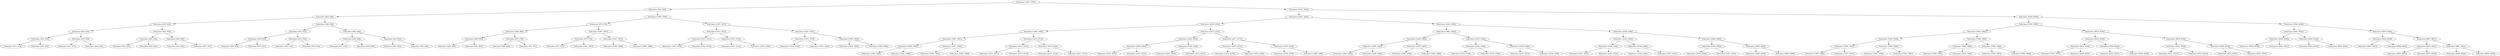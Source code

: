 digraph G{
85776251 [label="Node{data=[1957, 1957]}"]
85776251 -> 1535709513
1535709513 [label="Node{data=[944, 944]}"]
1535709513 -> 1227426811
1227426811 [label="Node{data=[928, 928]}"]
1227426811 -> 1046876149
1046876149 [label="Node{data=[920, 920]}"]
1046876149 -> 1562550349
1562550349 [label="Node{data=[916, 916]}"]
1562550349 -> 1311957497
1311957497 [label="Node{data=[914, 914]}"]
1311957497 -> 1329945879
1329945879 [label="Node{data=[913, 913]}"]
1311957497 -> 1095957165
1095957165 [label="Node{data=[915, 915]}"]
1562550349 -> 163187202
163187202 [label="Node{data=[918, 918]}"]
163187202 -> 1356734437
1356734437 [label="Node{data=[917, 917]}"]
163187202 -> 899046668
899046668 [label="Node{data=[919, 919]}"]
1046876149 -> 1665621633
1665621633 [label="Node{data=[924, 924]}"]
1665621633 -> 980726513
980726513 [label="Node{data=[922, 922]}"]
980726513 -> 452305773
452305773 [label="Node{data=[921, 921]}"]
980726513 -> 495776514
495776514 [label="Node{data=[923, 923]}"]
1665621633 -> 1155925348
1155925348 [label="Node{data=[926, 926]}"]
1155925348 -> 1536873523
1536873523 [label="Node{data=[925, 925]}"]
1155925348 -> 1816390374
1816390374 [label="Node{data=[927, 927]}"]
1227426811 -> 380436623
380436623 [label="Node{data=[936, 936]}"]
380436623 -> 1645537819
1645537819 [label="Node{data=[932, 932]}"]
1645537819 -> 1864536358
1864536358 [label="Node{data=[930, 930]}"]
1864536358 -> 482693886
482693886 [label="Node{data=[929, 929]}"]
1864536358 -> 1645383825
1645383825 [label="Node{data=[931, 931]}"]
1645537819 -> 664009466
664009466 [label="Node{data=[934, 934]}"]
664009466 -> 1547957391
1547957391 [label="Node{data=[933, 933]}"]
664009466 -> 1789333339
1789333339 [label="Node{data=[935, 935]}"]
380436623 -> 474455174
474455174 [label="Node{data=[940, 940]}"]
474455174 -> 616292830
616292830 [label="Node{data=[938, 938]}"]
616292830 -> 1730121290
1730121290 [label="Node{data=[937, 937]}"]
616292830 -> 890275877
890275877 [label="Node{data=[939, 939]}"]
474455174 -> 353604013
353604013 [label="Node{data=[942, 942]}"]
353604013 -> 1851602880
1851602880 [label="Node{data=[941, 941]}"]
353604013 -> 1974180255
1974180255 [label="Node{data=[943, 943]}"]
1535709513 -> 1154180783
1154180783 [label="Node{data=[1909, 1909]}"]
1154180783 -> 1306265954
1306265954 [label="Node{data=[972, 972]}"]
1306265954 -> 1245234222
1245234222 [label="Node{data=[968, 968]}"]
1245234222 -> 1668733847
1668733847 [label="Node{data=[966, 966]}"]
1668733847 -> 2090280776
2090280776 [label="Node{data=[965, 965]}"]
1668733847 -> 1361950369
1361950369 [label="Node{data=[967, 967]}"]
1245234222 -> 1563951390
1563951390 [label="Node{data=[970, 970]}"]
1563951390 -> 147313485
147313485 [label="Node{data=[969, 969]}"]
1563951390 -> 1294927994
1294927994 [label="Node{data=[971, 971]}"]
1306265954 -> 1896560576
1896560576 [label="Node{data=[1897, 1897]}"]
1896560576 -> 1814493198
1814493198 [label="Node{data=[974, 974]}"]
1814493198 -> 1523389308
1523389308 [label="Node{data=[973, 973]}"]
1814493198 -> 1863629959
1863629959 [label="Node{data=[1861, 1861]}"]
1896560576 -> 1200173970
1200173970 [label="Node{data=[1907, 1907]}"]
1200173970 -> 473191909
473191909 [label="Node{data=[1906, 1906]}"]
1200173970 -> 785445868
785445868 [label="Node{data=[1908, 1908]}"]
1154180783 -> 1693094453
1693094453 [label="Node{data=[1917, 1917]}"]
1693094453 -> 1794189465
1794189465 [label="Node{data=[1913, 1913]}"]
1794189465 -> 1423229791
1423229791 [label="Node{data=[1911, 1911]}"]
1423229791 -> 2108818874
2108818874 [label="Node{data=[1910, 1910]}"]
1423229791 -> 1308187395
1308187395 [label="Node{data=[1912, 1912]}"]
1794189465 -> 783226821
783226821 [label="Node{data=[1915, 1915]}"]
783226821 -> 1544808308
1544808308 [label="Node{data=[1914, 1914]}"]
783226821 -> 836871833
836871833 [label="Node{data=[1916, 1916]}"]
1693094453 -> 919061221
919061221 [label="Node{data=[1921, 1921]}"]
919061221 -> 1619061447
1619061447 [label="Node{data=[1919, 1919]}"]
1619061447 -> 594250212
594250212 [label="Node{data=[1918, 1918]}"]
1619061447 -> 528623230
528623230 [label="Node{data=[1920, 1920]}"]
919061221 -> 391778177
391778177 [label="Node{data=[1955, 1955]}"]
391778177 -> 1894455679
1894455679 [label="Node{data=[1954, 1954]}"]
391778177 -> 254839343
254839343 [label="Node{data=[1956, 1956]}"]
85776251 -> 17820769
17820769 [label="Node{data=[7654, 7654]}"]
17820769 -> 1181670854
1181670854 [label="Node{data=[2281, 2281]}"]
1181670854 -> 1860568213
1860568213 [label="Node{data=[2018, 2018]}"]
1860568213 -> 1695324820
1695324820 [label="Node{data=[1965, 1965]}"]
1695324820 -> 463343280
463343280 [label="Node{data=[1961, 1961]}"]
463343280 -> 732848360
732848360 [label="Node{data=[1959, 1959]}"]
732848360 -> 1966218148
1966218148 [label="Node{data=[1958, 1958]}"]
732848360 -> 1953228716
1953228716 [label="Node{data=[1960, 1960]}"]
463343280 -> 527141919
527141919 [label="Node{data=[1963, 1963]}"]
527141919 -> 1192891962
1192891962 [label="Node{data=[1962, 1962]}"]
527141919 -> 579914310
579914310 [label="Node{data=[1964, 1964]}"]
1695324820 -> 166534975
166534975 [label="Node{data=[2014, 2014]}"]
166534975 -> 1243963753
1243963753 [label="Node{data=[2012, 2012]}"]
1243963753 -> 1561925073
1561925073 [label="Node{data=[2011, 2011]}"]
1243963753 -> 2038376142
2038376142 [label="Node{data=[2013, 2013]}"]
166534975 -> 403360313
403360313 [label="Node{data=[2016, 2016]}"]
403360313 -> 2043010680
2043010680 [label="Node{data=[2015, 2015]}"]
403360313 -> 1827142412
1827142412 [label="Node{data=[2017, 2017]}"]
1860568213 -> 1823406344
1823406344 [label="Node{data=[2273, 2273]}"]
1823406344 -> 574340518
574340518 [label="Node{data=[2022, 2022]}"]
574340518 -> 1968869767
1968869767 [label="Node{data=[2020, 2020]}"]
1968869767 -> 649477051
649477051 [label="Node{data=[2019, 2019]}"]
1968869767 -> 1028387036
1028387036 [label="Node{data=[2021, 2021]}"]
574340518 -> 1113762910
1113762910 [label="Node{data=[2228, 2228]}"]
1113762910 -> 1662372668
1662372668 [label="Node{data=[2050, 2050]}"]
1113762910 -> 1953058566
1953058566 [label="Node{data=[2272, 2272]}"]
1823406344 -> 382114887
382114887 [label="Node{data=[2277, 2277]}"]
382114887 -> 1091682973
1091682973 [label="Node{data=[2275, 2275]}"]
1091682973 -> 210812328
210812328 [label="Node{data=[2274, 2274]}"]
1091682973 -> 851432003
851432003 [label="Node{data=[2276, 2276]}"]
382114887 -> 280581367
280581367 [label="Node{data=[2279, 2279]}"]
280581367 -> 1609791831
1609791831 [label="Node{data=[2278, 2278]}"]
280581367 -> 1443361532
1443361532 [label="Node{data=[2280, 2280]}"]
1181670854 -> 451284917
451284917 [label="Node{data=[2540, 2540]}"]
451284917 -> 1076035314
1076035314 [label="Node{data=[2483, 2483]}"]
1076035314 -> 81731168
81731168 [label="Node{data=[2285, 2285]}"]
81731168 -> 1839635477
1839635477 [label="Node{data=[2283, 2283]}"]
1839635477 -> 1192738227
1192738227 [label="Node{data=[2282, 2282]}"]
1839635477 -> 269819597
269819597 [label="Node{data=[2284, 2284]}"]
81731168 -> 1824861873
1824861873 [label="Node{data=[2287, 2287]}"]
1824861873 -> 895107336
895107336 [label="Node{data=[2286, 2286]}"]
1824861873 -> 1339725877
1339725877 [label="Node{data=[2288, 2288]}"]
1076035314 -> 2004943989
2004943989 [label="Node{data=[2536, 2536]}"]
2004943989 -> 854854802
854854802 [label="Node{data=[2534, 2534]}"]
854854802 -> 1430346181
1430346181 [label="Node{data=[2533, 2533]}"]
854854802 -> 1321298024
1321298024 [label="Node{data=[2535, 2535]}"]
2004943989 -> 832335721
832335721 [label="Node{data=[2538, 2538]}"]
832335721 -> 597587284
597587284 [label="Node{data=[2537, 2537]}"]
832335721 -> 2093911955
2093911955 [label="Node{data=[2539, 2539]}"]
451284917 -> 956906058
956906058 [label="Node{data=[2548, 2548]}"]
956906058 -> 1807543589
1807543589 [label="Node{data=[2544, 2544]}"]
1807543589 -> 995627475
995627475 [label="Node{data=[2542, 2542]}"]
995627475 -> 862106428
862106428 [label="Node{data=[2541, 2541]}"]
995627475 -> 1128862832
1128862832 [label="Node{data=[2543, 2543]}"]
1807543589 -> 1334840569
1334840569 [label="Node{data=[2546, 2546]}"]
1334840569 -> 884824657
884824657 [label="Node{data=[2545, 2545]}"]
1334840569 -> 316728489
316728489 [label="Node{data=[2547, 2547]}"]
956906058 -> 419534865
419534865 [label="Node{data=[4606, 4606]}"]
419534865 -> 1446619148
1446619148 [label="Node{data=[2550, 2550]}"]
1446619148 -> 134745928
134745928 [label="Node{data=[2549, 2549]}"]
1446619148 -> 500725580
500725580 [label="Node{data=[2551, 2551]}"]
419534865 -> 135050742
135050742 [label="Node{data=[4655, 4655]}"]
135050742 -> 325981491
325981491 [label="Node{data=[4629, 4629]}"]
135050742 -> 1540635225
1540635225 [label="Node{data=[6060, 6060]}"]
17820769 -> 99107960
99107960 [label="Node{data=[8538, 8538]}"]
99107960 -> 1755767350
1755767350 [label="Node{data=[7695, 7695]}"]
1755767350 -> 193115548
193115548 [label="Node{data=[7662, 7662]}"]
193115548 -> 1904099399
1904099399 [label="Node{data=[7658, 7658]}"]
1904099399 -> 921833876
921833876 [label="Node{data=[7656, 7656]}"]
921833876 -> 1771758126
1771758126 [label="Node{data=[7655, 7655]}"]
921833876 -> 2007667924
2007667924 [label="Node{data=[7657, 7657]}"]
1904099399 -> 1960156702
1960156702 [label="Node{data=[7660, 7660]}"]
1960156702 -> 1384996769
1384996769 [label="Node{data=[7659, 7659]}"]
1960156702 -> 1824017484
1824017484 [label="Node{data=[7661, 7661]}"]
193115548 -> 1335322939
1335322939 [label="Node{data=[7666, 7666]}"]
1335322939 -> 392838073
392838073 [label="Node{data=[7664, 7664]}"]
392838073 -> 790765218
790765218 [label="Node{data=[7663, 7663]}"]
392838073 -> 30862630
30862630 [label="Node{data=[7665, 7665]}"]
1335322939 -> 1971094166
1971094166 [label="Node{data=[7668, 7668]}"]
1971094166 -> 864929907
864929907 [label="Node{data=[7667, 7667]}"]
1971094166 -> 207951790
207951790 [label="Node{data=[7669, 7669]}"]
1755767350 -> 980186329
980186329 [label="Node{data=[8530, 8530]}"]
980186329 -> 731199792
731199792 [label="Node{data=[8526, 8526]}"]
731199792 -> 1980146273
1980146273 [label="Node{data=[8524, 8524]}"]
1980146273 -> 1392120680
1392120680 [label="Node{data=[7947, 7947]}"]
1980146273 -> 199847762
199847762 [label="Node{data=[8525, 8525]}"]
731199792 -> 154639270
154639270 [label="Node{data=[8528, 8528]}"]
154639270 -> 1247880523
1247880523 [label="Node{data=[8527, 8527]}"]
154639270 -> 1216486972
1216486972 [label="Node{data=[8529, 8529]}"]
980186329 -> 147942273
147942273 [label="Node{data=[8534, 8534]}"]
147942273 -> 1032727446
1032727446 [label="Node{data=[8532, 8532]}"]
1032727446 -> 2122713617
2122713617 [label="Node{data=[8531, 8531]}"]
1032727446 -> 640522243
640522243 [label="Node{data=[8533, 8533]}"]
147942273 -> 623079972
623079972 [label="Node{data=[8536, 8536]}"]
623079972 -> 1765617549
1765617549 [label="Node{data=[8535, 8535]}"]
623079972 -> 656766521
656766521 [label="Node{data=[8537, 8537]}"]
99107960 -> 1837240158
1837240158 [label="Node{data=[8546, 8546]}"]
1837240158 -> 1401877144
1401877144 [label="Node{data=[8542, 8542]}"]
1401877144 -> 1397751331
1397751331 [label="Node{data=[8540, 8540]}"]
1397751331 -> 1599590093
1599590093 [label="Node{data=[8539, 8539]}"]
1397751331 -> 575849094
575849094 [label="Node{data=[8541, 8541]}"]
1401877144 -> 107806310
107806310 [label="Node{data=[8544, 8544]}"]
107806310 -> 712947310
712947310 [label="Node{data=[8543, 8543]}"]
107806310 -> 1270756426
1270756426 [label="Node{data=[8545, 8545]}"]
1837240158 -> 2144115017
2144115017 [label="Node{data=[8550, 8550]}"]
2144115017 -> 515036952
515036952 [label="Node{data=[8548, 8548]}"]
515036952 -> 1101061990
1101061990 [label="Node{data=[8547, 8547]}"]
515036952 -> 2072428412
2072428412 [label="Node{data=[8549, 8549]}"]
2144115017 -> 1612412820
1612412820 [label="Node{data=[8801, 8801]}"]
1612412820 -> 1754883736
1754883736 [label="Node{data=[8552, 8552]}"]
1754883736 -> 788909826
788909826 [label="Node{data=[8551, 8551]}"]
1754883736 -> 1639377089
1639377089 [label="Node{data=[8553, 8553]}"]
1612412820 -> 1521124532
1521124532 [label="Node{data=[8861, 8861]}"]
1521124532 -> 2032436447
2032436447 [label="Node{data=[8840, 8840]}"]
1521124532 -> 2019043622
2019043622 [label="Node{data=[8876, 8876]}"]
}